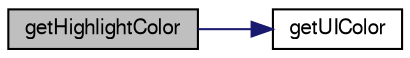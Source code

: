 digraph G
{
  edge [fontname="FreeSans",fontsize="10",labelfontname="FreeSans",labelfontsize="10"];
  node [fontname="FreeSans",fontsize="10",shape=record];
  rankdir="LR";
  Node1 [label="getHighlightColor",height=0.2,width=0.4,color="black", fillcolor="grey75", style="filled" fontcolor="black"];
  Node1 -> Node2 [color="midnightblue",fontsize="10",style="solid",fontname="FreeSans"];
  Node2 [label="getUIColor",height=0.2,width=0.4,color="black", fillcolor="white", style="filled",URL="$classorg_1_1octave_1_1graphics_1_1_utils.html#a14c8d5a7a904a1b6a052812b050ef173"];
}
